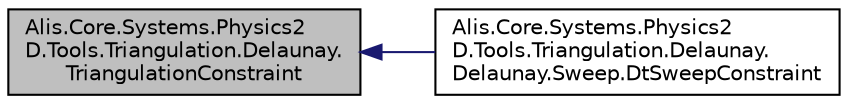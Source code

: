 digraph "Alis.Core.Systems.Physics2D.Tools.Triangulation.Delaunay.TriangulationConstraint"
{
 // LATEX_PDF_SIZE
  edge [fontname="Helvetica",fontsize="10",labelfontname="Helvetica",labelfontsize="10"];
  node [fontname="Helvetica",fontsize="10",shape=record];
  rankdir="LR";
  Node1 [label="Alis.Core.Systems.Physics2\lD.Tools.Triangulation.Delaunay.\lTriangulationConstraint",height=0.2,width=0.4,color="black", fillcolor="grey75", style="filled", fontcolor="black",tooltip="The triangulation constraint class"];
  Node1 -> Node2 [dir="back",color="midnightblue",fontsize="10",style="solid",fontname="Helvetica"];
  Node2 [label="Alis.Core.Systems.Physics2\lD.Tools.Triangulation.Delaunay.\lDelaunay.Sweep.DtSweepConstraint",height=0.2,width=0.4,color="black", fillcolor="white", style="filled",URL="$class_alis_1_1_core_1_1_systems_1_1_physics2_d_1_1_tools_1_1_triangulation_1_1_delaunay_1_1_dela7f412c4ad8db75906b6b9ab1865dd864.html",tooltip="The dt sweep constraint class"];
}
